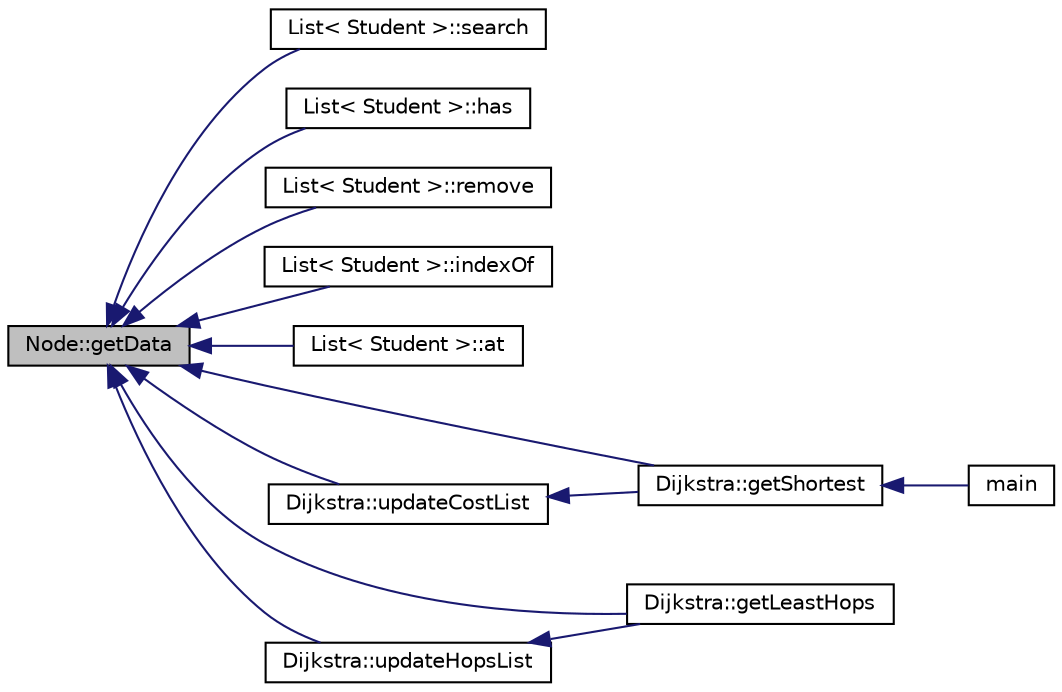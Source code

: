 digraph "Node::getData"
{
  edge [fontname="Helvetica",fontsize="10",labelfontname="Helvetica",labelfontsize="10"];
  node [fontname="Helvetica",fontsize="10",shape=record];
  rankdir="LR";
  Node1 [label="Node::getData",height=0.2,width=0.4,color="black", fillcolor="grey75", style="filled", fontcolor="black"];
  Node1 -> Node2 [dir="back",color="midnightblue",fontsize="10",style="solid"];
  Node2 [label="List\< Student \>::search",height=0.2,width=0.4,color="black", fillcolor="white", style="filled",URL="$class_list.html#af6e64cae6cfa23efd13be7c1ee1bff75"];
  Node1 -> Node3 [dir="back",color="midnightblue",fontsize="10",style="solid"];
  Node3 [label="List\< Student \>::has",height=0.2,width=0.4,color="black", fillcolor="white", style="filled",URL="$class_list.html#a1af3f7dea5bb7e693675795312256f71"];
  Node1 -> Node4 [dir="back",color="midnightblue",fontsize="10",style="solid"];
  Node4 [label="List\< Student \>::remove",height=0.2,width=0.4,color="black", fillcolor="white", style="filled",URL="$class_list.html#a104d8a6b2b3f64149acb31c2e3073bed"];
  Node1 -> Node5 [dir="back",color="midnightblue",fontsize="10",style="solid"];
  Node5 [label="List\< Student \>::indexOf",height=0.2,width=0.4,color="black", fillcolor="white", style="filled",URL="$class_list.html#a94c0b5278992ef8d6830a14732157440"];
  Node1 -> Node6 [dir="back",color="midnightblue",fontsize="10",style="solid"];
  Node6 [label="List\< Student \>::at",height=0.2,width=0.4,color="black", fillcolor="white", style="filled",URL="$class_list.html#ab96ccb71dbe8292d4a4e64c73fb03ff0"];
  Node1 -> Node7 [dir="back",color="midnightblue",fontsize="10",style="solid"];
  Node7 [label="Dijkstra::getShortest",height=0.2,width=0.4,color="black", fillcolor="white", style="filled",URL="$class_dijkstra.html#a0c3e812aec28fe039078f121df8db504"];
  Node7 -> Node8 [dir="back",color="midnightblue",fontsize="10",style="solid"];
  Node8 [label="main",height=0.2,width=0.4,color="black", fillcolor="white", style="filled",URL="$_shortest_path_2_shortest_path_2main_8cpp.html#ac0f2228420376f4db7e1274f2b41667c"];
  Node1 -> Node9 [dir="back",color="midnightblue",fontsize="10",style="solid"];
  Node9 [label="Dijkstra::getLeastHops",height=0.2,width=0.4,color="black", fillcolor="white", style="filled",URL="$class_dijkstra.html#a5ec5a3d6e77d515aeeaec19f732578f3"];
  Node1 -> Node10 [dir="back",color="midnightblue",fontsize="10",style="solid"];
  Node10 [label="Dijkstra::updateHopsList",height=0.2,width=0.4,color="black", fillcolor="white", style="filled",URL="$class_dijkstra.html#abc9a269f8d4d0effa15b86b3d8a5a8c5"];
  Node10 -> Node9 [dir="back",color="midnightblue",fontsize="10",style="solid"];
  Node1 -> Node11 [dir="back",color="midnightblue",fontsize="10",style="solid"];
  Node11 [label="Dijkstra::updateCostList",height=0.2,width=0.4,color="black", fillcolor="white", style="filled",URL="$class_dijkstra.html#a5c6ca73a2ae0ea89357977bab48d4ad0"];
  Node11 -> Node7 [dir="back",color="midnightblue",fontsize="10",style="solid"];
}
